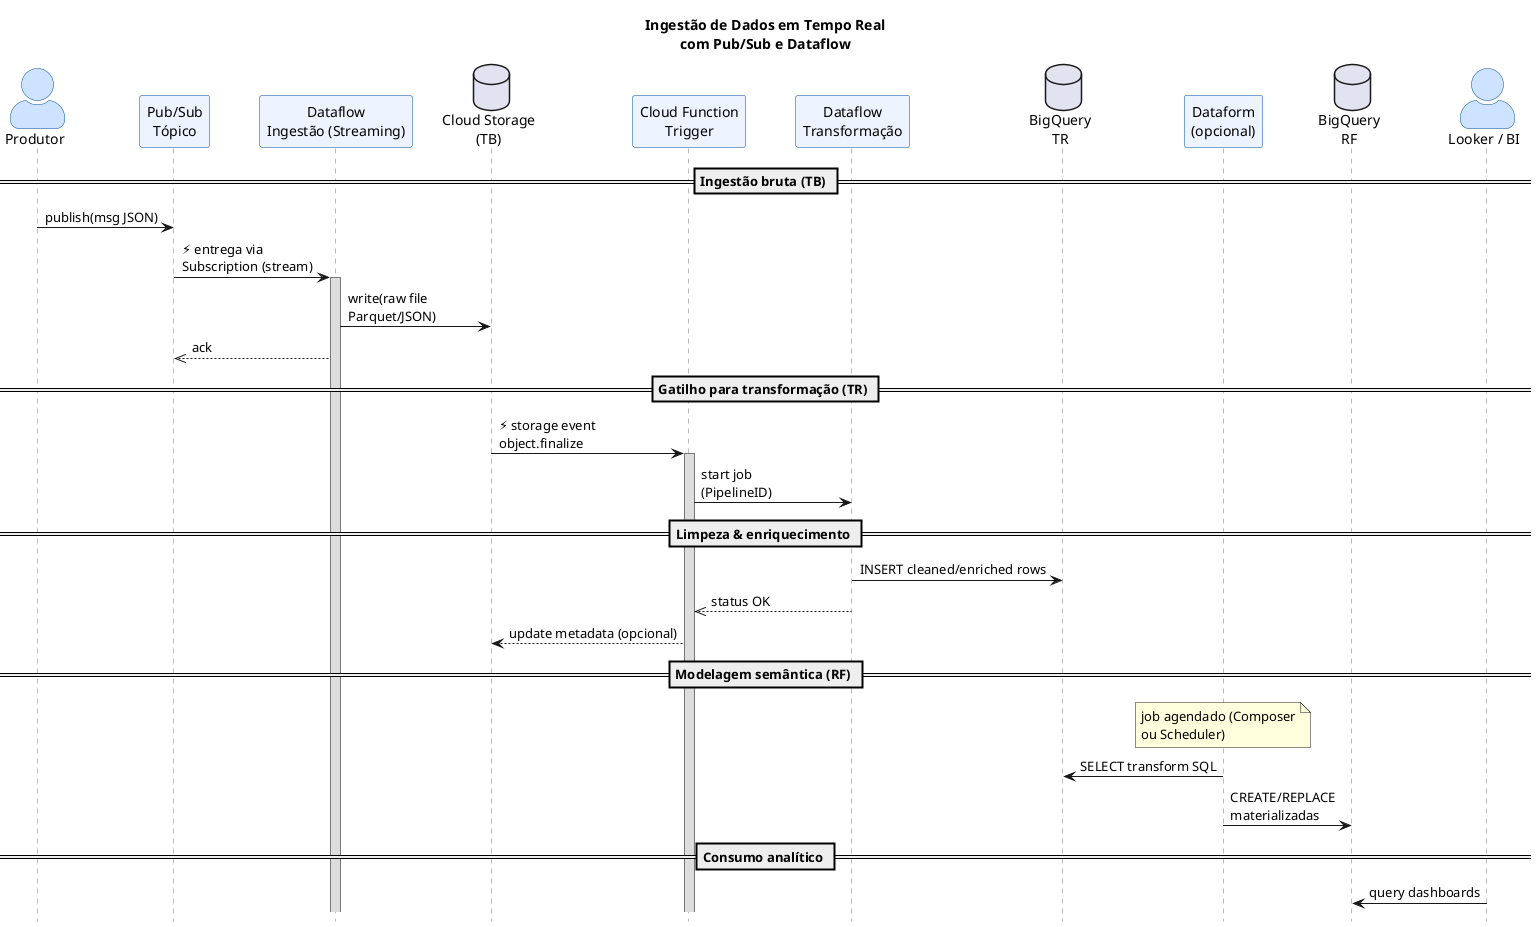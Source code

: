 @startuml data-ingestion-streaming

title "Ingestão de Dados em Tempo Real\ncom Pub/Sub e Dataflow"

hide footbox
skinparam ParticipantPadding 20
skinparam BoxPadding 15
skinparam ActorStyle awesome
skinparam BackgroundColor #FFFFFF
skinparam Sequence {
    ArrowThickness 1
    LifeLineBorderColor #777777
    LifeLineBackgroundColor #DDDDDD
    ParticipantBorderColor #004D99
    ParticipantBackgroundColor #EDF4FF
    ActorBorderColor #004D99
    ActorBackgroundColor #CDE3FF
}

actor Produtor as Producer
participant "Pub/Sub\nTópico" as PubSub
participant "Dataflow\nIngestão (Streaming)" as DF_Ingest
database "Cloud Storage\n(TB)" as GCS_TB
participant "Cloud Function\nTrigger" as CF_Trigger
participant "Dataflow\nTransformação" as DF_Transf
database "BigQuery\nTR" as BQ_TR
participant "Dataform\n(opcional)" as Dataform
database "BigQuery\nRF" as BQ_RF
actor "Looker / BI" as Looker

== Ingestão bruta (TB) ==
Producer -> PubSub : publish(msg JSON)
PubSub -> DF_Ingest ++ : ⚡ entrega via\nSubscription (stream)
DF_Ingest -> GCS_TB : write(raw file\nParquet/JSON)
DF_Ingest -->> PubSub : ack

== Gatilho para transformação (TR) ==
GCS_TB -> CF_Trigger ++ : ⚡ storage event\nobject.finalize
CF_Trigger -> DF_Transf : start job\n(PipelineID)

== Limpeza & enriquecimento ==
DF_Transf -> BQ_TR : INSERT cleaned/enriched rows
DF_Transf -->> CF_Trigger : status OK
CF_Trigger --> GCS_TB : update metadata (opcional)

== Modelagem semântica (RF) ==
note over Dataform : job agendado (Composer\nou Scheduler)
Dataform -> BQ_TR : SELECT transform SQL
Dataform -> BQ_RF : CREATE/REPLACE\nmaterializadas

== Consumo analítico ==
Looker -> BQ_RF : query dashboards
@enduml
